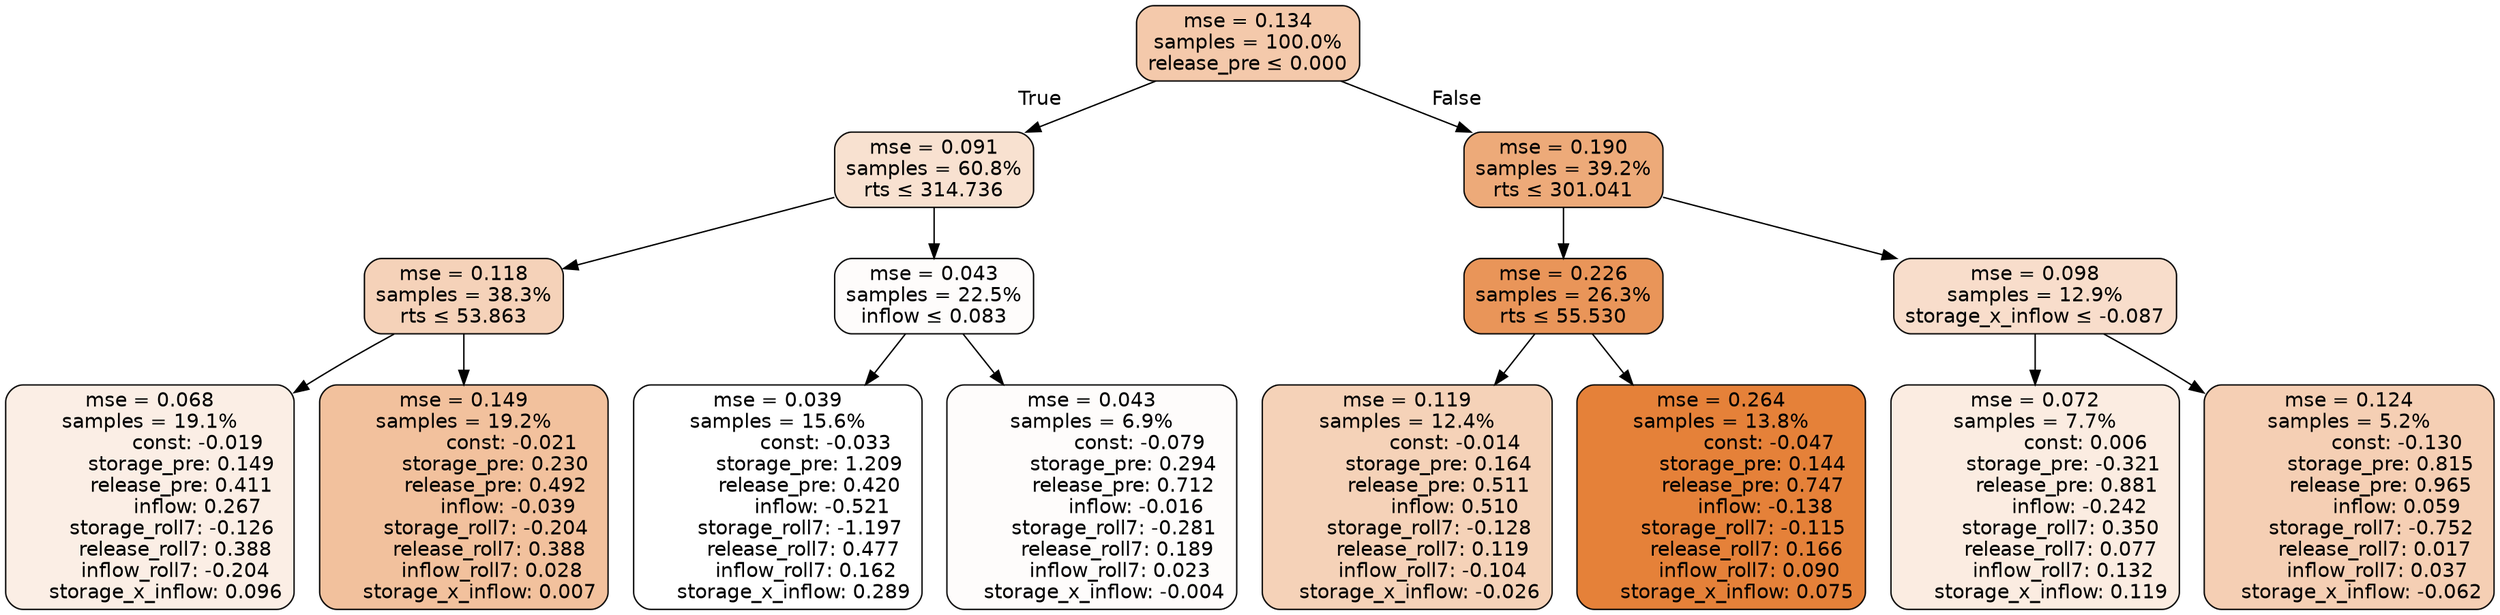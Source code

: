 digraph tree {
bgcolor="transparent"
node [shape=rectangle, style="filled, rounded", color="black", fontname=helvetica] ;
edge [fontname=helvetica] ;
	"0" [label="mse = 0.134
samples = 100.0%
release_pre &le; 0.000", fillcolor="#f4c9ab"]
	"1" [label="mse = 0.091
samples = 60.8%
rts &le; 314.736", fillcolor="#f8e1d0"]
	"2" [label="mse = 0.118
samples = 38.3%
rts &le; 53.863", fillcolor="#f5d2b9"]
	"3" [label="mse = 0.068
samples = 19.1%
               const: -0.019
          storage_pre: 0.149
          release_pre: 0.411
               inflow: 0.267
       storage_roll7: -0.126
        release_roll7: 0.388
        inflow_roll7: -0.204
     storage_x_inflow: 0.096", fillcolor="#fbeee5"]
	"4" [label="mse = 0.149
samples = 19.2%
               const: -0.021
          storage_pre: 0.230
          release_pre: 0.492
              inflow: -0.039
       storage_roll7: -0.204
        release_roll7: 0.388
         inflow_roll7: 0.028
     storage_x_inflow: 0.007", fillcolor="#f2c19d"]
	"5" [label="mse = 0.043
samples = 22.5%
inflow &le; 0.083", fillcolor="#fefcfb"]
	"6" [label="mse = 0.039
samples = 15.6%
               const: -0.033
          storage_pre: 1.209
          release_pre: 0.420
              inflow: -0.521
       storage_roll7: -1.197
        release_roll7: 0.477
         inflow_roll7: 0.162
     storage_x_inflow: 0.289", fillcolor="#ffffff"]
	"7" [label="mse = 0.043
samples = 6.9%
               const: -0.079
          storage_pre: 0.294
          release_pre: 0.712
              inflow: -0.016
       storage_roll7: -0.281
        release_roll7: 0.189
         inflow_roll7: 0.023
    storage_x_inflow: -0.004", fillcolor="#fefcfb"]
	"8" [label="mse = 0.190
samples = 39.2%
rts &le; 301.041", fillcolor="#edaa79"]
	"9" [label="mse = 0.226
samples = 26.3%
rts &le; 55.530", fillcolor="#e99559"]
	"10" [label="mse = 0.119
samples = 12.4%
               const: -0.014
          storage_pre: 0.164
          release_pre: 0.511
               inflow: 0.510
       storage_roll7: -0.128
        release_roll7: 0.119
        inflow_roll7: -0.104
    storage_x_inflow: -0.026", fillcolor="#f5d2b8"]
	"11" [label="mse = 0.264
samples = 13.8%
               const: -0.047
          storage_pre: 0.144
          release_pre: 0.747
              inflow: -0.138
       storage_roll7: -0.115
        release_roll7: 0.166
         inflow_roll7: 0.090
     storage_x_inflow: 0.075", fillcolor="#e58139"]
	"12" [label="mse = 0.098
samples = 12.9%
storage_x_inflow &le; -0.087", fillcolor="#f8ddcb"]
	"13" [label="mse = 0.072
samples = 7.7%
                const: 0.006
         storage_pre: -0.321
          release_pre: 0.881
              inflow: -0.242
        storage_roll7: 0.350
        release_roll7: 0.077
         inflow_roll7: 0.132
     storage_x_inflow: 0.119", fillcolor="#fbece1"]
	"14" [label="mse = 0.124
samples = 5.2%
               const: -0.130
          storage_pre: 0.815
          release_pre: 0.965
               inflow: 0.059
       storage_roll7: -0.752
        release_roll7: 0.017
         inflow_roll7: 0.037
    storage_x_inflow: -0.062", fillcolor="#f5cfb4"]

	"0" -> "1" [labeldistance=2.5, labelangle=45, headlabel="True"]
	"1" -> "2"
	"2" -> "3"
	"2" -> "4"
	"1" -> "5"
	"5" -> "6"
	"5" -> "7"
	"0" -> "8" [labeldistance=2.5, labelangle=-45, headlabel="False"]
	"8" -> "9"
	"9" -> "10"
	"9" -> "11"
	"8" -> "12"
	"12" -> "13"
	"12" -> "14"
}
